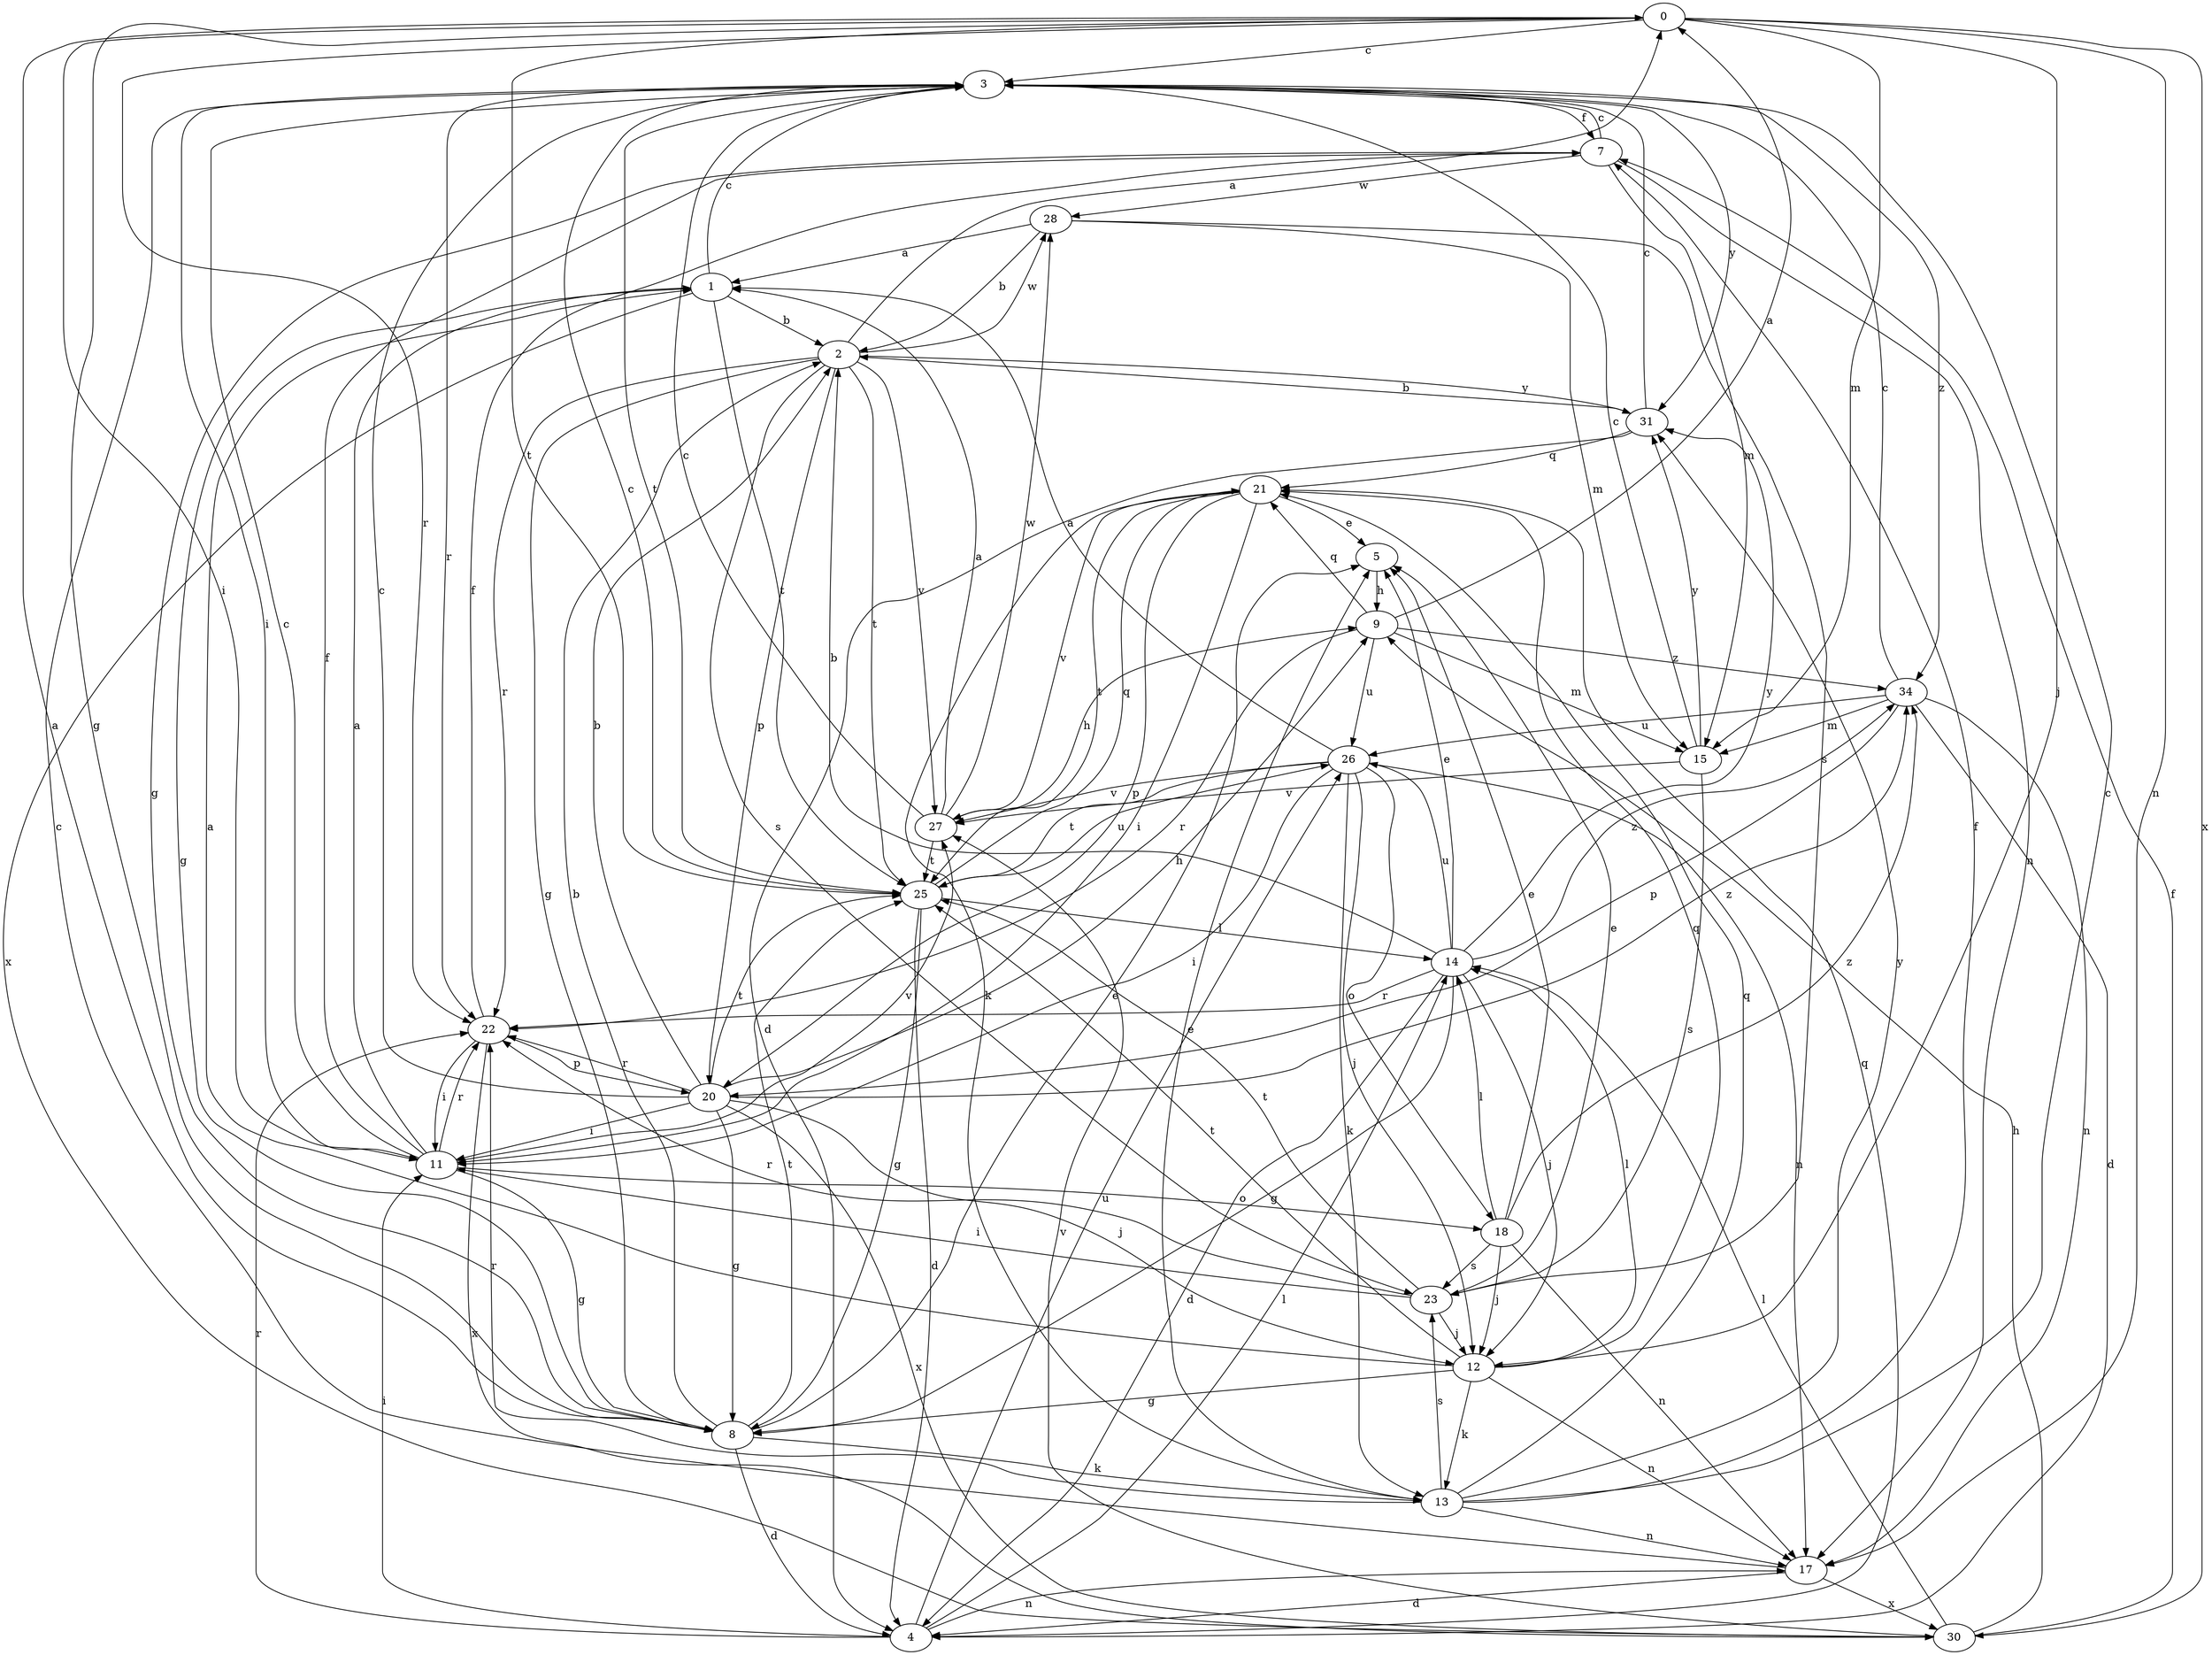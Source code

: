 strict digraph  {
0;
1;
2;
3;
4;
5;
7;
8;
9;
11;
12;
13;
14;
15;
17;
18;
20;
21;
22;
23;
25;
26;
27;
28;
30;
31;
34;
0 -> 3  [label=c];
0 -> 8  [label=g];
0 -> 11  [label=i];
0 -> 12  [label=j];
0 -> 15  [label=m];
0 -> 17  [label=n];
0 -> 22  [label=r];
0 -> 25  [label=t];
0 -> 30  [label=x];
1 -> 2  [label=b];
1 -> 3  [label=c];
1 -> 8  [label=g];
1 -> 25  [label=t];
1 -> 30  [label=x];
2 -> 0  [label=a];
2 -> 8  [label=g];
2 -> 20  [label=p];
2 -> 22  [label=r];
2 -> 23  [label=s];
2 -> 25  [label=t];
2 -> 27  [label=v];
2 -> 28  [label=w];
2 -> 31  [label=y];
3 -> 7  [label=f];
3 -> 11  [label=i];
3 -> 22  [label=r];
3 -> 25  [label=t];
3 -> 31  [label=y];
3 -> 34  [label=z];
4 -> 11  [label=i];
4 -> 14  [label=l];
4 -> 17  [label=n];
4 -> 21  [label=q];
4 -> 22  [label=r];
4 -> 26  [label=u];
5 -> 9  [label=h];
7 -> 3  [label=c];
7 -> 8  [label=g];
7 -> 15  [label=m];
7 -> 17  [label=n];
7 -> 28  [label=w];
8 -> 0  [label=a];
8 -> 2  [label=b];
8 -> 4  [label=d];
8 -> 5  [label=e];
8 -> 13  [label=k];
8 -> 25  [label=t];
9 -> 0  [label=a];
9 -> 15  [label=m];
9 -> 21  [label=q];
9 -> 22  [label=r];
9 -> 26  [label=u];
9 -> 34  [label=z];
11 -> 1  [label=a];
11 -> 3  [label=c];
11 -> 7  [label=f];
11 -> 8  [label=g];
11 -> 18  [label=o];
11 -> 22  [label=r];
11 -> 27  [label=v];
12 -> 1  [label=a];
12 -> 8  [label=g];
12 -> 13  [label=k];
12 -> 14  [label=l];
12 -> 17  [label=n];
12 -> 21  [label=q];
12 -> 25  [label=t];
13 -> 3  [label=c];
13 -> 5  [label=e];
13 -> 7  [label=f];
13 -> 17  [label=n];
13 -> 21  [label=q];
13 -> 22  [label=r];
13 -> 23  [label=s];
13 -> 31  [label=y];
14 -> 2  [label=b];
14 -> 4  [label=d];
14 -> 5  [label=e];
14 -> 8  [label=g];
14 -> 12  [label=j];
14 -> 22  [label=r];
14 -> 26  [label=u];
14 -> 31  [label=y];
14 -> 34  [label=z];
15 -> 3  [label=c];
15 -> 23  [label=s];
15 -> 27  [label=v];
15 -> 31  [label=y];
17 -> 3  [label=c];
17 -> 4  [label=d];
17 -> 30  [label=x];
18 -> 5  [label=e];
18 -> 12  [label=j];
18 -> 14  [label=l];
18 -> 17  [label=n];
18 -> 23  [label=s];
18 -> 34  [label=z];
20 -> 2  [label=b];
20 -> 3  [label=c];
20 -> 8  [label=g];
20 -> 9  [label=h];
20 -> 11  [label=i];
20 -> 12  [label=j];
20 -> 22  [label=r];
20 -> 25  [label=t];
20 -> 30  [label=x];
20 -> 34  [label=z];
21 -> 5  [label=e];
21 -> 11  [label=i];
21 -> 13  [label=k];
21 -> 20  [label=p];
21 -> 25  [label=t];
21 -> 27  [label=v];
22 -> 7  [label=f];
22 -> 11  [label=i];
22 -> 20  [label=p];
22 -> 30  [label=x];
23 -> 5  [label=e];
23 -> 11  [label=i];
23 -> 12  [label=j];
23 -> 22  [label=r];
23 -> 25  [label=t];
25 -> 3  [label=c];
25 -> 4  [label=d];
25 -> 8  [label=g];
25 -> 14  [label=l];
25 -> 21  [label=q];
25 -> 26  [label=u];
26 -> 1  [label=a];
26 -> 11  [label=i];
26 -> 12  [label=j];
26 -> 13  [label=k];
26 -> 17  [label=n];
26 -> 18  [label=o];
26 -> 25  [label=t];
26 -> 27  [label=v];
27 -> 1  [label=a];
27 -> 3  [label=c];
27 -> 9  [label=h];
27 -> 25  [label=t];
27 -> 28  [label=w];
28 -> 1  [label=a];
28 -> 2  [label=b];
28 -> 15  [label=m];
28 -> 23  [label=s];
30 -> 7  [label=f];
30 -> 9  [label=h];
30 -> 14  [label=l];
30 -> 27  [label=v];
31 -> 2  [label=b];
31 -> 3  [label=c];
31 -> 4  [label=d];
31 -> 21  [label=q];
34 -> 3  [label=c];
34 -> 4  [label=d];
34 -> 15  [label=m];
34 -> 17  [label=n];
34 -> 20  [label=p];
34 -> 26  [label=u];
}
